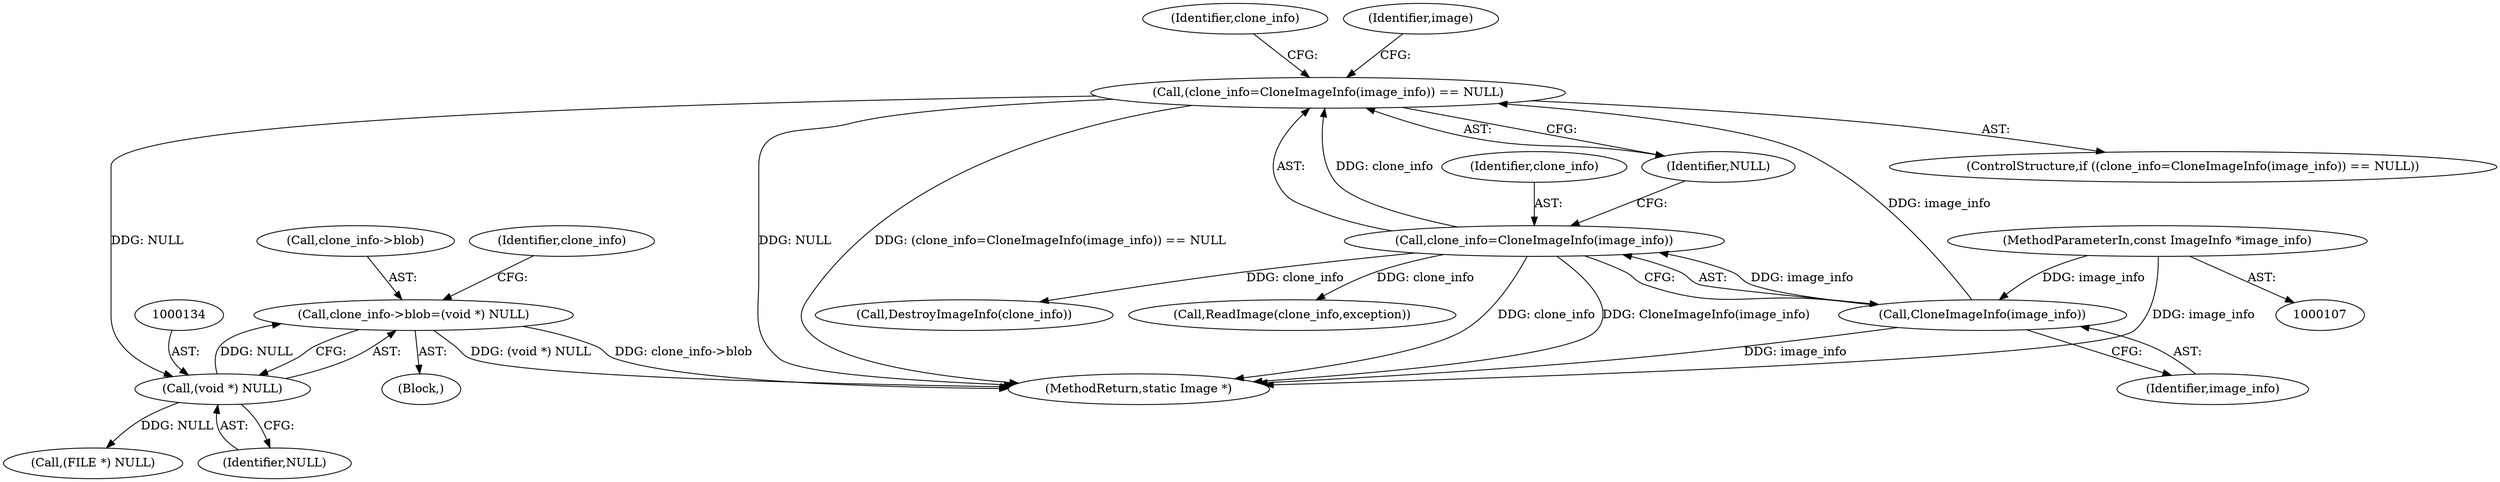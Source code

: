 digraph "0_ImageMagick_a251039393f423c7858e63cab6aa98d17b8b7a41@pointer" {
"1000129" [label="(Call,clone_info->blob=(void *) NULL)"];
"1000133" [label="(Call,(void *) NULL)"];
"1000121" [label="(Call,(clone_info=CloneImageInfo(image_info)) == NULL)"];
"1000122" [label="(Call,clone_info=CloneImageInfo(image_info))"];
"1000124" [label="(Call,CloneImageInfo(image_info))"];
"1000109" [label="(MethodParameterIn,const ImageInfo *image_info)"];
"1000122" [label="(Call,clone_info=CloneImageInfo(image_info))"];
"1000113" [label="(Block,)"];
"1000322" [label="(Call,DestroyImageInfo(clone_info))"];
"1000124" [label="(Call,CloneImageInfo(image_info))"];
"1000326" [label="(MethodReturn,static Image *)"];
"1000123" [label="(Identifier,clone_info)"];
"1000153" [label="(Call,(FILE *) NULL)"];
"1000133" [label="(Call,(void *) NULL)"];
"1000131" [label="(Identifier,clone_info)"];
"1000126" [label="(Identifier,NULL)"];
"1000130" [label="(Call,clone_info->blob)"];
"1000128" [label="(Identifier,image)"];
"1000109" [label="(MethodParameterIn,const ImageInfo *image_info)"];
"1000129" [label="(Call,clone_info->blob=(void *) NULL)"];
"1000125" [label="(Identifier,image_info)"];
"1000120" [label="(ControlStructure,if ((clone_info=CloneImageInfo(image_info)) == NULL))"];
"1000135" [label="(Identifier,NULL)"];
"1000121" [label="(Call,(clone_info=CloneImageInfo(image_info)) == NULL)"];
"1000243" [label="(Call,ReadImage(clone_info,exception))"];
"1000138" [label="(Identifier,clone_info)"];
"1000129" -> "1000113"  [label="AST: "];
"1000129" -> "1000133"  [label="CFG: "];
"1000130" -> "1000129"  [label="AST: "];
"1000133" -> "1000129"  [label="AST: "];
"1000138" -> "1000129"  [label="CFG: "];
"1000129" -> "1000326"  [label="DDG: clone_info->blob"];
"1000129" -> "1000326"  [label="DDG: (void *) NULL"];
"1000133" -> "1000129"  [label="DDG: NULL"];
"1000133" -> "1000135"  [label="CFG: "];
"1000134" -> "1000133"  [label="AST: "];
"1000135" -> "1000133"  [label="AST: "];
"1000121" -> "1000133"  [label="DDG: NULL"];
"1000133" -> "1000153"  [label="DDG: NULL"];
"1000121" -> "1000120"  [label="AST: "];
"1000121" -> "1000126"  [label="CFG: "];
"1000122" -> "1000121"  [label="AST: "];
"1000126" -> "1000121"  [label="AST: "];
"1000128" -> "1000121"  [label="CFG: "];
"1000131" -> "1000121"  [label="CFG: "];
"1000121" -> "1000326"  [label="DDG: NULL"];
"1000121" -> "1000326"  [label="DDG: (clone_info=CloneImageInfo(image_info)) == NULL"];
"1000122" -> "1000121"  [label="DDG: clone_info"];
"1000124" -> "1000121"  [label="DDG: image_info"];
"1000122" -> "1000124"  [label="CFG: "];
"1000123" -> "1000122"  [label="AST: "];
"1000124" -> "1000122"  [label="AST: "];
"1000126" -> "1000122"  [label="CFG: "];
"1000122" -> "1000326"  [label="DDG: clone_info"];
"1000122" -> "1000326"  [label="DDG: CloneImageInfo(image_info)"];
"1000124" -> "1000122"  [label="DDG: image_info"];
"1000122" -> "1000243"  [label="DDG: clone_info"];
"1000122" -> "1000322"  [label="DDG: clone_info"];
"1000124" -> "1000125"  [label="CFG: "];
"1000125" -> "1000124"  [label="AST: "];
"1000124" -> "1000326"  [label="DDG: image_info"];
"1000109" -> "1000124"  [label="DDG: image_info"];
"1000109" -> "1000107"  [label="AST: "];
"1000109" -> "1000326"  [label="DDG: image_info"];
}
